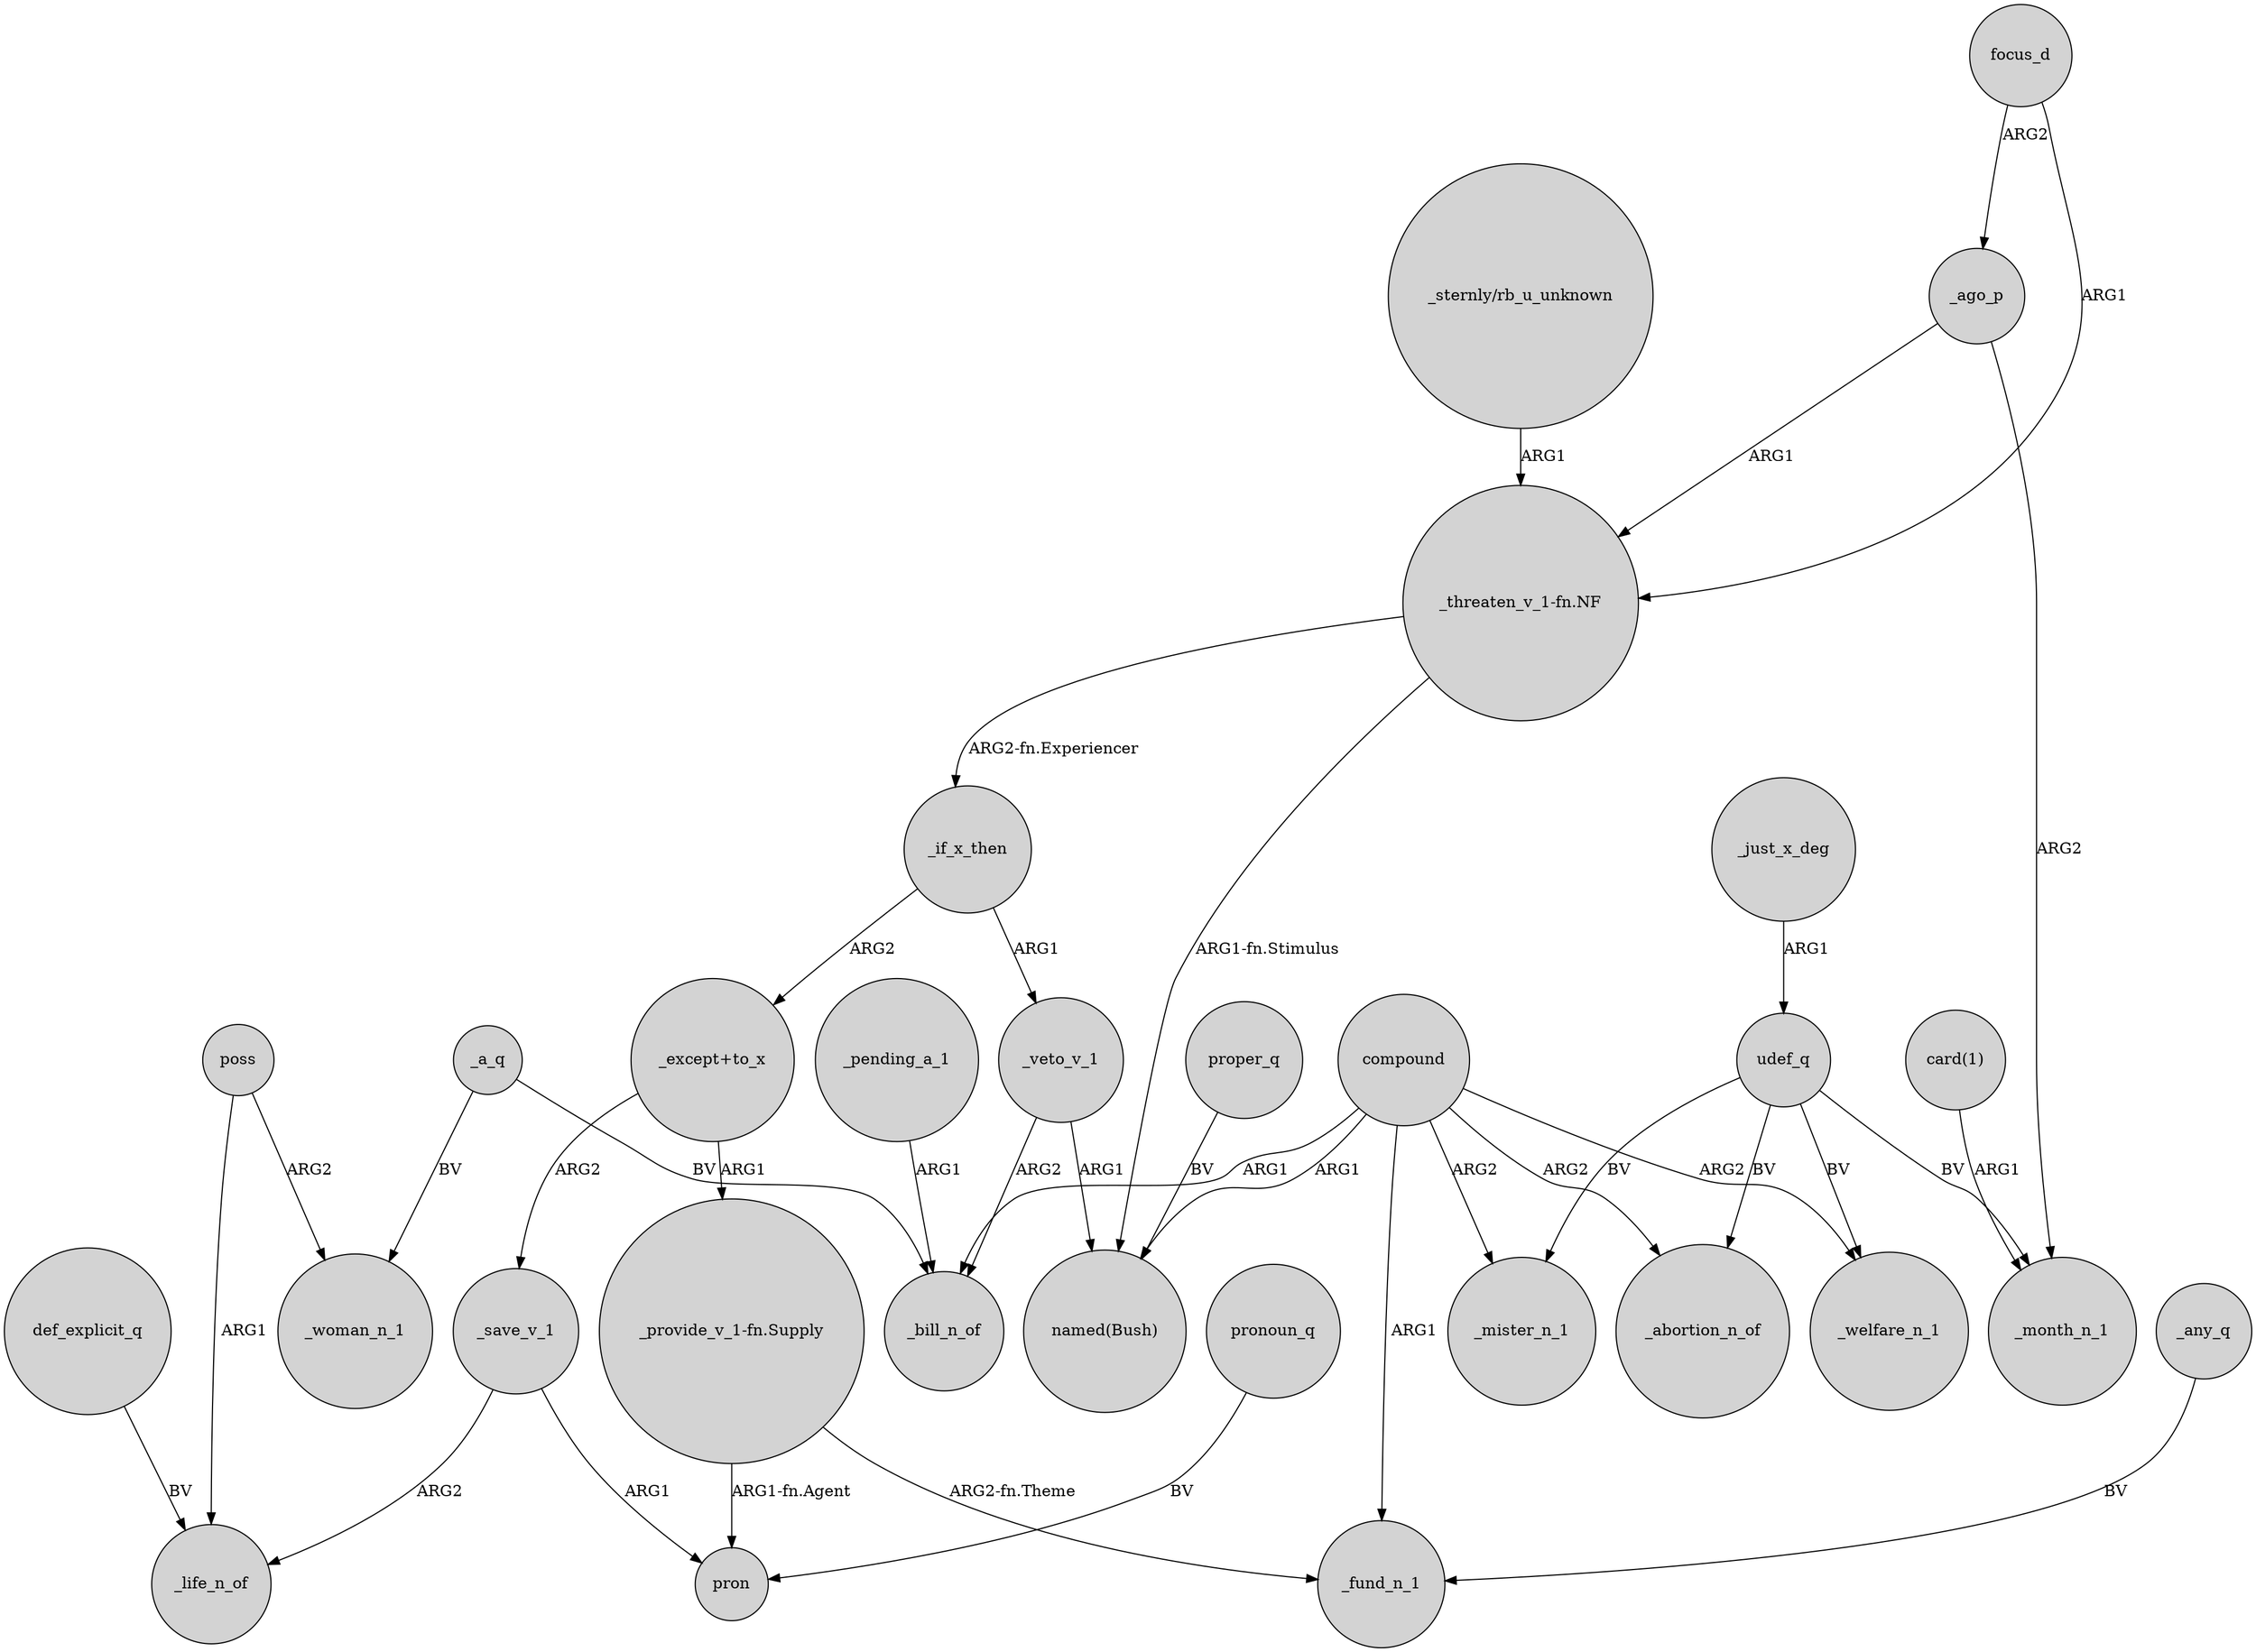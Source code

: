 digraph {
	node [shape=circle style=filled]
	"_provide_v_1-fn.Supply" -> pron [label="ARG1-fn.Agent"]
	_just_x_deg -> udef_q [label=ARG1]
	def_explicit_q -> _life_n_of [label=BV]
	compound -> _bill_n_of [label=ARG1]
	_a_q -> _bill_n_of [label=BV]
	compound -> _mister_n_1 [label=ARG2]
	"card(1)" -> _month_n_1 [label=ARG1]
	"_except+to_x" -> _save_v_1 [label=ARG2]
	udef_q -> _mister_n_1 [label=BV]
	compound -> _welfare_n_1 [label=ARG2]
	udef_q -> _month_n_1 [label=BV]
	udef_q -> _welfare_n_1 [label=BV]
	"_provide_v_1-fn.Supply" -> _fund_n_1 [label="ARG2-fn.Theme"]
	poss -> _life_n_of [label=ARG1]
	pronoun_q -> pron [label=BV]
	_save_v_1 -> pron [label=ARG1]
	"_threaten_v_1-fn.NF" -> _if_x_then [label="ARG2-fn.Experiencer"]
	_if_x_then -> "_except+to_x" [label=ARG2]
	compound -> _fund_n_1 [label=ARG1]
	"_sternly/rb_u_unknown" -> "_threaten_v_1-fn.NF" [label=ARG1]
	_any_q -> _fund_n_1 [label=BV]
	focus_d -> "_threaten_v_1-fn.NF" [label=ARG1]
	proper_q -> "named(Bush)" [label=BV]
	udef_q -> _abortion_n_of [label=BV]
	focus_d -> _ago_p [label=ARG2]
	poss -> _woman_n_1 [label=ARG2]
	_ago_p -> "_threaten_v_1-fn.NF" [label=ARG1]
	_save_v_1 -> _life_n_of [label=ARG2]
	_a_q -> _woman_n_1 [label=BV]
	"_threaten_v_1-fn.NF" -> "named(Bush)" [label="ARG1-fn.Stimulus"]
	compound -> _abortion_n_of [label=ARG2]
	_ago_p -> _month_n_1 [label=ARG2]
	_veto_v_1 -> _bill_n_of [label=ARG2]
	_pending_a_1 -> _bill_n_of [label=ARG1]
	_if_x_then -> _veto_v_1 [label=ARG1]
	_veto_v_1 -> "named(Bush)" [label=ARG1]
	compound -> "named(Bush)" [label=ARG1]
	"_except+to_x" -> "_provide_v_1-fn.Supply" [label=ARG1]
}
